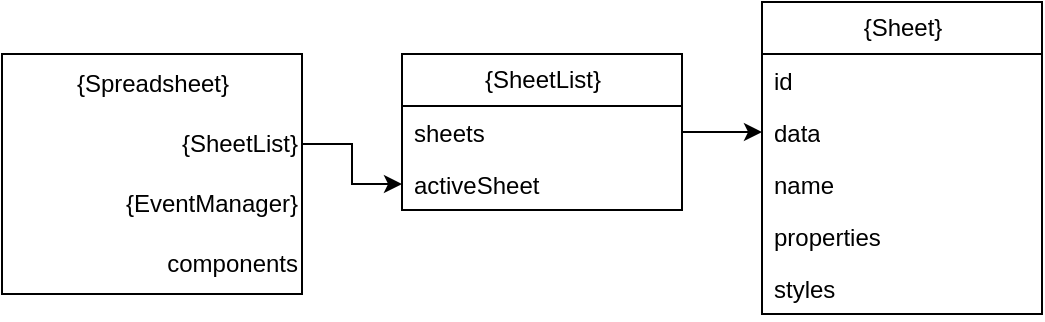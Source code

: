 <mxfile version="21.6.6" type="github">
  <diagram name="Page-1" id="dHfEN26X4V_SvusIWLXL">
    <mxGraphModel dx="683" dy="361" grid="1" gridSize="10" guides="1" tooltips="1" connect="1" arrows="1" fold="1" page="1" pageScale="1" pageWidth="850" pageHeight="1100" math="0" shadow="0">
      <root>
        <mxCell id="0" />
        <mxCell id="1" parent="0" />
        <mxCell id="ScvpGpgLRLa8HGsQYo1v-2" value="" style="rounded=0;whiteSpace=wrap;html=1;" vertex="1" parent="1">
          <mxGeometry x="80" y="40" width="150" height="120" as="geometry" />
        </mxCell>
        <mxCell id="ScvpGpgLRLa8HGsQYo1v-3" value="{Spreadsheet}" style="text;html=1;strokeColor=none;fillColor=none;align=center;verticalAlign=middle;whiteSpace=wrap;rounded=0;" vertex="1" parent="1">
          <mxGeometry x="112.5" y="40" width="85" height="30" as="geometry" />
        </mxCell>
        <mxCell id="ScvpGpgLRLa8HGsQYo1v-11" style="edgeStyle=orthogonalEdgeStyle;rounded=0;orthogonalLoop=1;jettySize=auto;html=1;entryX=0;entryY=0.5;entryDx=0;entryDy=0;" edge="1" parent="1" source="ScvpGpgLRLa8HGsQYo1v-4" target="ScvpGpgLRLa8HGsQYo1v-9">
          <mxGeometry relative="1" as="geometry" />
        </mxCell>
        <mxCell id="ScvpGpgLRLa8HGsQYo1v-4" value="{SheetList}" style="text;html=1;strokeColor=none;fillColor=none;align=right;verticalAlign=middle;whiteSpace=wrap;rounded=0;" vertex="1" parent="1">
          <mxGeometry x="80" y="70" width="150" height="30" as="geometry" />
        </mxCell>
        <mxCell id="ScvpGpgLRLa8HGsQYo1v-5" value="{EventManager}" style="text;html=1;strokeColor=none;fillColor=none;align=right;verticalAlign=middle;whiteSpace=wrap;rounded=0;" vertex="1" parent="1">
          <mxGeometry x="80" y="100" width="150" height="30" as="geometry" />
        </mxCell>
        <mxCell id="ScvpGpgLRLa8HGsQYo1v-6" value="components" style="text;html=1;strokeColor=none;fillColor=none;align=right;verticalAlign=middle;whiteSpace=wrap;rounded=0;" vertex="1" parent="1">
          <mxGeometry x="80" y="130" width="150" height="30" as="geometry" />
        </mxCell>
        <mxCell id="ScvpGpgLRLa8HGsQYo1v-7" value="{SheetList}" style="swimlane;fontStyle=0;childLayout=stackLayout;horizontal=1;startSize=26;fillColor=none;horizontalStack=0;resizeParent=1;resizeParentMax=0;resizeLast=0;collapsible=1;marginBottom=0;html=1;" vertex="1" parent="1">
          <mxGeometry x="280" y="40" width="140" height="78" as="geometry">
            <mxRectangle x="280" y="40" width="100" height="30" as="alternateBounds" />
          </mxGeometry>
        </mxCell>
        <mxCell id="ScvpGpgLRLa8HGsQYo1v-8" value="sheets" style="text;strokeColor=none;fillColor=none;align=left;verticalAlign=top;spacingLeft=4;spacingRight=4;overflow=hidden;rotatable=0;points=[[0,0.5],[1,0.5]];portConstraint=eastwest;whiteSpace=wrap;html=1;" vertex="1" parent="ScvpGpgLRLa8HGsQYo1v-7">
          <mxGeometry y="26" width="140" height="26" as="geometry" />
        </mxCell>
        <mxCell id="ScvpGpgLRLa8HGsQYo1v-9" value="activeSheet" style="text;strokeColor=none;fillColor=none;align=left;verticalAlign=top;spacingLeft=4;spacingRight=4;overflow=hidden;rotatable=0;points=[[0,0.5],[1,0.5]];portConstraint=eastwest;whiteSpace=wrap;html=1;" vertex="1" parent="ScvpGpgLRLa8HGsQYo1v-7">
          <mxGeometry y="52" width="140" height="26" as="geometry" />
        </mxCell>
        <mxCell id="ScvpGpgLRLa8HGsQYo1v-14" value="{Sheet}" style="swimlane;fontStyle=0;childLayout=stackLayout;horizontal=1;startSize=26;fillColor=none;horizontalStack=0;resizeParent=1;resizeParentMax=0;resizeLast=0;collapsible=1;marginBottom=0;html=1;" vertex="1" parent="1">
          <mxGeometry x="460" y="14" width="140" height="156" as="geometry" />
        </mxCell>
        <mxCell id="ScvpGpgLRLa8HGsQYo1v-15" value="id" style="text;strokeColor=none;fillColor=none;align=left;verticalAlign=top;spacingLeft=4;spacingRight=4;overflow=hidden;rotatable=0;points=[[0,0.5],[1,0.5]];portConstraint=eastwest;whiteSpace=wrap;html=1;" vertex="1" parent="ScvpGpgLRLa8HGsQYo1v-14">
          <mxGeometry y="26" width="140" height="26" as="geometry" />
        </mxCell>
        <mxCell id="ScvpGpgLRLa8HGsQYo1v-16" value="data" style="text;strokeColor=none;fillColor=none;align=left;verticalAlign=top;spacingLeft=4;spacingRight=4;overflow=hidden;rotatable=0;points=[[0,0.5],[1,0.5]];portConstraint=eastwest;whiteSpace=wrap;html=1;" vertex="1" parent="ScvpGpgLRLa8HGsQYo1v-14">
          <mxGeometry y="52" width="140" height="26" as="geometry" />
        </mxCell>
        <mxCell id="ScvpGpgLRLa8HGsQYo1v-17" value="name" style="text;strokeColor=none;fillColor=none;align=left;verticalAlign=top;spacingLeft=4;spacingRight=4;overflow=hidden;rotatable=0;points=[[0,0.5],[1,0.5]];portConstraint=eastwest;whiteSpace=wrap;html=1;" vertex="1" parent="ScvpGpgLRLa8HGsQYo1v-14">
          <mxGeometry y="78" width="140" height="26" as="geometry" />
        </mxCell>
        <mxCell id="ScvpGpgLRLa8HGsQYo1v-21" value="properties" style="text;strokeColor=none;fillColor=none;align=left;verticalAlign=top;spacingLeft=4;spacingRight=4;overflow=hidden;rotatable=0;points=[[0,0.5],[1,0.5]];portConstraint=eastwest;whiteSpace=wrap;html=1;" vertex="1" parent="ScvpGpgLRLa8HGsQYo1v-14">
          <mxGeometry y="104" width="140" height="26" as="geometry" />
        </mxCell>
        <mxCell id="ScvpGpgLRLa8HGsQYo1v-22" value="styles" style="text;strokeColor=none;fillColor=none;align=left;verticalAlign=top;spacingLeft=4;spacingRight=4;overflow=hidden;rotatable=0;points=[[0,0.5],[1,0.5]];portConstraint=eastwest;whiteSpace=wrap;html=1;" vertex="1" parent="ScvpGpgLRLa8HGsQYo1v-14">
          <mxGeometry y="130" width="140" height="26" as="geometry" />
        </mxCell>
        <mxCell id="ScvpGpgLRLa8HGsQYo1v-18" style="edgeStyle=orthogonalEdgeStyle;rounded=0;orthogonalLoop=1;jettySize=auto;html=1;entryX=0;entryY=0.5;entryDx=0;entryDy=0;" edge="1" parent="1" source="ScvpGpgLRLa8HGsQYo1v-8" target="ScvpGpgLRLa8HGsQYo1v-16">
          <mxGeometry relative="1" as="geometry" />
        </mxCell>
      </root>
    </mxGraphModel>
  </diagram>
</mxfile>
